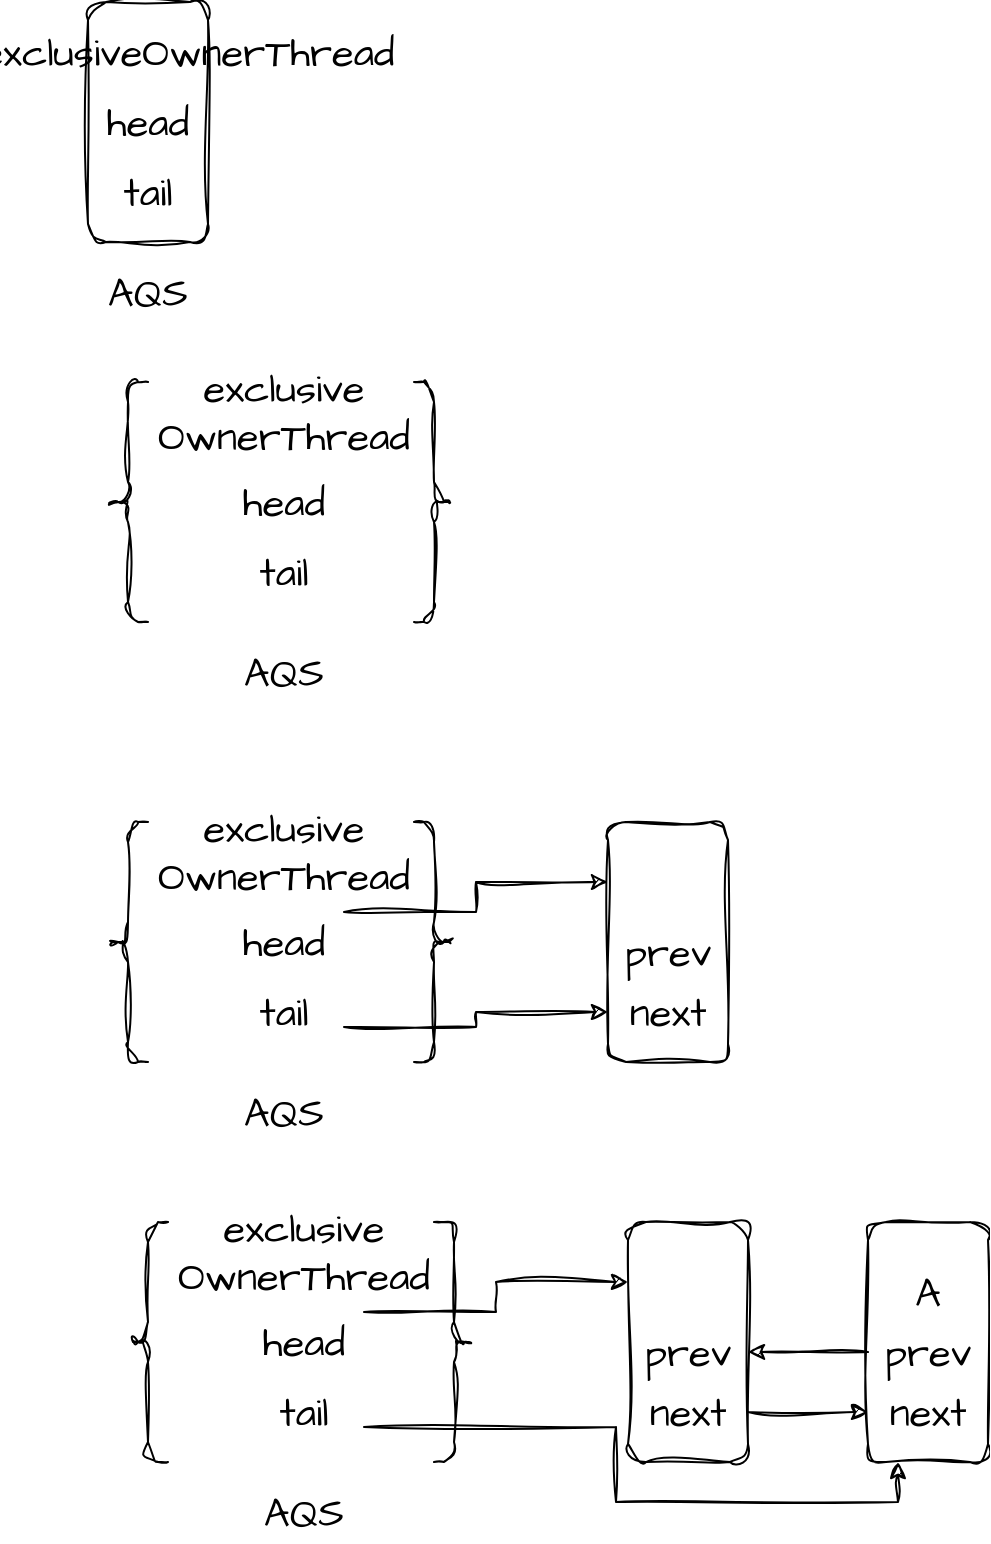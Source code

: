 <mxfile version="21.0.6" type="github">
  <diagram name="第 1 页" id="Jh1NBhiFunuxzFQaFLzN">
    <mxGraphModel dx="1605" dy="860" grid="1" gridSize="10" guides="1" tooltips="1" connect="1" arrows="1" fold="1" page="1" pageScale="1" pageWidth="850" pageHeight="1100" math="0" shadow="0">
      <root>
        <mxCell id="0" />
        <mxCell id="1" parent="0" />
        <mxCell id="8-tahkjjap_dgUBPMCS7-1" value="" style="group" vertex="1" connectable="0" parent="1">
          <mxGeometry x="80" y="90" width="80" height="160" as="geometry" />
        </mxCell>
        <mxCell id="Cfvpk1Pc3l6B2vAfMyVZ-1" value="" style="rounded=1;whiteSpace=wrap;html=1;sketch=1;hachureGap=4;jiggle=2;curveFitting=1;fontFamily=Architects Daughter;fontSource=https%3A%2F%2Ffonts.googleapis.com%2Fcss%3Ffamily%3DArchitects%2BDaughter;fontSize=20;direction=south;" parent="8-tahkjjap_dgUBPMCS7-1" vertex="1">
          <mxGeometry width="60" height="120" as="geometry" />
        </mxCell>
        <mxCell id="Cfvpk1Pc3l6B2vAfMyVZ-2" value="AQS" style="text;html=1;strokeColor=none;fillColor=none;align=center;verticalAlign=middle;whiteSpace=wrap;rounded=0;fontSize=20;fontFamily=Architects Daughter;" parent="8-tahkjjap_dgUBPMCS7-1" vertex="1">
          <mxGeometry y="130" width="60" height="30" as="geometry" />
        </mxCell>
        <mxCell id="Cfvpk1Pc3l6B2vAfMyVZ-3" value="exclusiveOwnerThread" style="text;html=1;strokeColor=none;fillColor=none;align=center;verticalAlign=middle;whiteSpace=wrap;rounded=0;fontSize=20;fontFamily=Architects Daughter;" parent="8-tahkjjap_dgUBPMCS7-1" vertex="1">
          <mxGeometry x="20" y="10" width="60" height="30" as="geometry" />
        </mxCell>
        <mxCell id="Cfvpk1Pc3l6B2vAfMyVZ-4" value="head" style="text;html=1;strokeColor=none;fillColor=none;align=center;verticalAlign=middle;whiteSpace=wrap;rounded=0;fontSize=20;fontFamily=Architects Daughter;" parent="8-tahkjjap_dgUBPMCS7-1" vertex="1">
          <mxGeometry y="45" width="60" height="30" as="geometry" />
        </mxCell>
        <mxCell id="Cfvpk1Pc3l6B2vAfMyVZ-5" value="tail" style="text;html=1;strokeColor=none;fillColor=none;align=center;verticalAlign=middle;whiteSpace=wrap;rounded=0;fontSize=20;fontFamily=Architects Daughter;" parent="8-tahkjjap_dgUBPMCS7-1" vertex="1">
          <mxGeometry y="80" width="60" height="30" as="geometry" />
        </mxCell>
        <mxCell id="8-tahkjjap_dgUBPMCS7-21" value="" style="group" vertex="1" connectable="0" parent="1">
          <mxGeometry x="90" y="280" width="173" height="160" as="geometry" />
        </mxCell>
        <mxCell id="8-tahkjjap_dgUBPMCS7-9" value="" style="shape=curlyBracket;whiteSpace=wrap;html=1;rounded=1;labelPosition=left;verticalLabelPosition=middle;align=right;verticalAlign=middle;sketch=1;hachureGap=4;jiggle=2;curveFitting=1;fontFamily=Architects Daughter;fontSource=https%3A%2F%2Ffonts.googleapis.com%2Fcss%3Ffamily%3DArchitects%2BDaughter;fontSize=20;" vertex="1" parent="8-tahkjjap_dgUBPMCS7-21">
          <mxGeometry width="20" height="120" as="geometry" />
        </mxCell>
        <mxCell id="8-tahkjjap_dgUBPMCS7-13" value="" style="shape=curlyBracket;whiteSpace=wrap;html=1;rounded=1;flipH=1;labelPosition=right;verticalLabelPosition=middle;align=left;verticalAlign=middle;sketch=1;hachureGap=4;jiggle=2;curveFitting=1;fontFamily=Architects Daughter;fontSource=https%3A%2F%2Ffonts.googleapis.com%2Fcss%3Ffamily%3DArchitects%2BDaughter;fontSize=20;" vertex="1" parent="8-tahkjjap_dgUBPMCS7-21">
          <mxGeometry x="153" width="20" height="120" as="geometry" />
        </mxCell>
        <mxCell id="8-tahkjjap_dgUBPMCS7-4" value="AQS" style="text;html=1;strokeColor=none;fillColor=none;align=center;verticalAlign=middle;whiteSpace=wrap;rounded=0;fontSize=20;fontFamily=Architects Daughter;container=0;" vertex="1" parent="8-tahkjjap_dgUBPMCS7-21">
          <mxGeometry x="58" y="130" width="60" height="30" as="geometry" />
        </mxCell>
        <mxCell id="8-tahkjjap_dgUBPMCS7-6" value="head" style="text;html=1;strokeColor=none;fillColor=none;align=center;verticalAlign=middle;whiteSpace=wrap;rounded=0;fontSize=20;fontFamily=Architects Daughter;container=0;" vertex="1" parent="8-tahkjjap_dgUBPMCS7-21">
          <mxGeometry x="58" y="45" width="60" height="30" as="geometry" />
        </mxCell>
        <mxCell id="8-tahkjjap_dgUBPMCS7-7" value="tail" style="text;html=1;strokeColor=none;fillColor=none;align=center;verticalAlign=middle;whiteSpace=wrap;rounded=0;fontSize=20;fontFamily=Architects Daughter;container=0;" vertex="1" parent="8-tahkjjap_dgUBPMCS7-21">
          <mxGeometry x="58" y="80" width="60" height="30" as="geometry" />
        </mxCell>
        <mxCell id="8-tahkjjap_dgUBPMCS7-19" value="exclusive&lt;br&gt;OwnerThread" style="text;html=1;strokeColor=none;fillColor=none;align=center;verticalAlign=middle;whiteSpace=wrap;rounded=0;fontSize=20;fontFamily=Architects Daughter;container=0;" vertex="1" parent="8-tahkjjap_dgUBPMCS7-21">
          <mxGeometry x="58" width="60" height="30" as="geometry" />
        </mxCell>
        <mxCell id="8-tahkjjap_dgUBPMCS7-23" value="" style="group" vertex="1" connectable="0" parent="1">
          <mxGeometry x="90" y="500" width="173" height="160" as="geometry" />
        </mxCell>
        <mxCell id="8-tahkjjap_dgUBPMCS7-24" value="" style="shape=curlyBracket;whiteSpace=wrap;html=1;rounded=1;labelPosition=left;verticalLabelPosition=middle;align=right;verticalAlign=middle;sketch=1;hachureGap=4;jiggle=2;curveFitting=1;fontFamily=Architects Daughter;fontSource=https%3A%2F%2Ffonts.googleapis.com%2Fcss%3Ffamily%3DArchitects%2BDaughter;fontSize=20;" vertex="1" parent="8-tahkjjap_dgUBPMCS7-23">
          <mxGeometry width="20" height="120" as="geometry" />
        </mxCell>
        <mxCell id="8-tahkjjap_dgUBPMCS7-25" value="" style="shape=curlyBracket;whiteSpace=wrap;html=1;rounded=1;flipH=1;labelPosition=right;verticalLabelPosition=middle;align=left;verticalAlign=middle;sketch=1;hachureGap=4;jiggle=2;curveFitting=1;fontFamily=Architects Daughter;fontSource=https%3A%2F%2Ffonts.googleapis.com%2Fcss%3Ffamily%3DArchitects%2BDaughter;fontSize=20;" vertex="1" parent="8-tahkjjap_dgUBPMCS7-23">
          <mxGeometry x="153" width="20" height="120" as="geometry" />
        </mxCell>
        <mxCell id="8-tahkjjap_dgUBPMCS7-26" value="AQS" style="text;html=1;strokeColor=none;fillColor=none;align=center;verticalAlign=middle;whiteSpace=wrap;rounded=0;fontSize=20;fontFamily=Architects Daughter;container=0;" vertex="1" parent="8-tahkjjap_dgUBPMCS7-23">
          <mxGeometry x="58" y="130" width="60" height="30" as="geometry" />
        </mxCell>
        <mxCell id="8-tahkjjap_dgUBPMCS7-27" value="head" style="text;html=1;strokeColor=none;fillColor=none;align=center;verticalAlign=middle;whiteSpace=wrap;rounded=0;fontSize=20;fontFamily=Architects Daughter;container=0;" vertex="1" parent="8-tahkjjap_dgUBPMCS7-23">
          <mxGeometry x="58" y="45" width="60" height="30" as="geometry" />
        </mxCell>
        <mxCell id="8-tahkjjap_dgUBPMCS7-28" value="tail" style="text;html=1;strokeColor=none;fillColor=none;align=center;verticalAlign=middle;whiteSpace=wrap;rounded=0;fontSize=20;fontFamily=Architects Daughter;container=0;" vertex="1" parent="8-tahkjjap_dgUBPMCS7-23">
          <mxGeometry x="58" y="80" width="60" height="30" as="geometry" />
        </mxCell>
        <mxCell id="8-tahkjjap_dgUBPMCS7-29" value="exclusive&lt;br&gt;OwnerThread" style="text;html=1;strokeColor=none;fillColor=none;align=center;verticalAlign=middle;whiteSpace=wrap;rounded=0;fontSize=20;fontFamily=Architects Daughter;container=0;" vertex="1" parent="8-tahkjjap_dgUBPMCS7-23">
          <mxGeometry x="58" width="60" height="30" as="geometry" />
        </mxCell>
        <mxCell id="8-tahkjjap_dgUBPMCS7-60" value="" style="group" vertex="1" connectable="0" parent="1">
          <mxGeometry x="470" y="700" width="60" height="120" as="geometry" />
        </mxCell>
        <mxCell id="8-tahkjjap_dgUBPMCS7-61" value="" style="rounded=1;whiteSpace=wrap;html=1;sketch=1;hachureGap=4;jiggle=2;curveFitting=1;fontFamily=Architects Daughter;fontSource=https%3A%2F%2Ffonts.googleapis.com%2Fcss%3Ffamily%3DArchitects%2BDaughter;fontSize=20;direction=south;container=0;" vertex="1" parent="8-tahkjjap_dgUBPMCS7-60">
          <mxGeometry width="60" height="120" as="geometry" />
        </mxCell>
        <mxCell id="8-tahkjjap_dgUBPMCS7-62" value="prev" style="text;html=1;strokeColor=none;fillColor=none;align=center;verticalAlign=middle;whiteSpace=wrap;rounded=0;fontSize=20;fontFamily=Architects Daughter;container=0;" vertex="1" parent="8-tahkjjap_dgUBPMCS7-60">
          <mxGeometry y="50" width="60" height="30" as="geometry" />
        </mxCell>
        <mxCell id="8-tahkjjap_dgUBPMCS7-63" value="next" style="text;html=1;strokeColor=none;fillColor=none;align=center;verticalAlign=middle;whiteSpace=wrap;rounded=0;fontSize=20;fontFamily=Architects Daughter;container=0;" vertex="1" parent="8-tahkjjap_dgUBPMCS7-60">
          <mxGeometry y="80" width="60" height="30" as="geometry" />
        </mxCell>
        <mxCell id="8-tahkjjap_dgUBPMCS7-73" value="A" style="text;html=1;strokeColor=none;fillColor=none;align=center;verticalAlign=middle;whiteSpace=wrap;rounded=0;fontSize=20;fontFamily=Architects Daughter;" vertex="1" parent="8-tahkjjap_dgUBPMCS7-60">
          <mxGeometry y="20" width="60" height="30" as="geometry" />
        </mxCell>
        <mxCell id="8-tahkjjap_dgUBPMCS7-64" value="" style="group" vertex="1" connectable="0" parent="1">
          <mxGeometry x="340" y="500" width="60" height="120" as="geometry" />
        </mxCell>
        <mxCell id="8-tahkjjap_dgUBPMCS7-65" value="" style="rounded=1;whiteSpace=wrap;html=1;sketch=1;hachureGap=4;jiggle=2;curveFitting=1;fontFamily=Architects Daughter;fontSource=https%3A%2F%2Ffonts.googleapis.com%2Fcss%3Ffamily%3DArchitects%2BDaughter;fontSize=20;direction=south;container=0;" vertex="1" parent="8-tahkjjap_dgUBPMCS7-64">
          <mxGeometry width="60" height="120" as="geometry" />
        </mxCell>
        <mxCell id="8-tahkjjap_dgUBPMCS7-66" value="prev" style="text;html=1;strokeColor=none;fillColor=none;align=center;verticalAlign=middle;whiteSpace=wrap;rounded=0;fontSize=20;fontFamily=Architects Daughter;container=0;" vertex="1" parent="8-tahkjjap_dgUBPMCS7-64">
          <mxGeometry y="50" width="60" height="30" as="geometry" />
        </mxCell>
        <mxCell id="8-tahkjjap_dgUBPMCS7-67" value="next" style="text;html=1;strokeColor=none;fillColor=none;align=center;verticalAlign=middle;whiteSpace=wrap;rounded=0;fontSize=20;fontFamily=Architects Daughter;container=0;" vertex="1" parent="8-tahkjjap_dgUBPMCS7-64">
          <mxGeometry y="80" width="60" height="30" as="geometry" />
        </mxCell>
        <mxCell id="8-tahkjjap_dgUBPMCS7-69" style="edgeStyle=orthogonalEdgeStyle;rounded=0;sketch=1;hachureGap=4;jiggle=2;curveFitting=1;orthogonalLoop=1;jettySize=auto;html=1;exitX=1;exitY=0.75;exitDx=0;exitDy=0;fontFamily=Architects Daughter;fontSource=https%3A%2F%2Ffonts.googleapis.com%2Fcss%3Ffamily%3DArchitects%2BDaughter;fontSize=16;" edge="1" parent="1" source="8-tahkjjap_dgUBPMCS7-28" target="8-tahkjjap_dgUBPMCS7-67">
          <mxGeometry relative="1" as="geometry" />
        </mxCell>
        <mxCell id="8-tahkjjap_dgUBPMCS7-71" style="edgeStyle=orthogonalEdgeStyle;rounded=0;sketch=1;hachureGap=4;jiggle=2;curveFitting=1;orthogonalLoop=1;jettySize=auto;html=1;exitX=1;exitY=0;exitDx=0;exitDy=0;entryX=0.25;entryY=1;entryDx=0;entryDy=0;fontFamily=Architects Daughter;fontSource=https%3A%2F%2Ffonts.googleapis.com%2Fcss%3Ffamily%3DArchitects%2BDaughter;fontSize=16;" edge="1" parent="1" source="8-tahkjjap_dgUBPMCS7-27" target="8-tahkjjap_dgUBPMCS7-65">
          <mxGeometry relative="1" as="geometry">
            <Array as="points">
              <mxPoint x="274" y="545" />
              <mxPoint x="274" y="530" />
            </Array>
          </mxGeometry>
        </mxCell>
        <mxCell id="8-tahkjjap_dgUBPMCS7-74" value="" style="group" vertex="1" connectable="0" parent="1">
          <mxGeometry x="100" y="700" width="173" height="160" as="geometry" />
        </mxCell>
        <mxCell id="8-tahkjjap_dgUBPMCS7-75" value="" style="shape=curlyBracket;whiteSpace=wrap;html=1;rounded=1;labelPosition=left;verticalLabelPosition=middle;align=right;verticalAlign=middle;sketch=1;hachureGap=4;jiggle=2;curveFitting=1;fontFamily=Architects Daughter;fontSource=https%3A%2F%2Ffonts.googleapis.com%2Fcss%3Ffamily%3DArchitects%2BDaughter;fontSize=20;" vertex="1" parent="8-tahkjjap_dgUBPMCS7-74">
          <mxGeometry width="20" height="120" as="geometry" />
        </mxCell>
        <mxCell id="8-tahkjjap_dgUBPMCS7-76" value="" style="shape=curlyBracket;whiteSpace=wrap;html=1;rounded=1;flipH=1;labelPosition=right;verticalLabelPosition=middle;align=left;verticalAlign=middle;sketch=1;hachureGap=4;jiggle=2;curveFitting=1;fontFamily=Architects Daughter;fontSource=https%3A%2F%2Ffonts.googleapis.com%2Fcss%3Ffamily%3DArchitects%2BDaughter;fontSize=20;" vertex="1" parent="8-tahkjjap_dgUBPMCS7-74">
          <mxGeometry x="153" width="20" height="120" as="geometry" />
        </mxCell>
        <mxCell id="8-tahkjjap_dgUBPMCS7-77" value="AQS" style="text;html=1;strokeColor=none;fillColor=none;align=center;verticalAlign=middle;whiteSpace=wrap;rounded=0;fontSize=20;fontFamily=Architects Daughter;container=0;" vertex="1" parent="8-tahkjjap_dgUBPMCS7-74">
          <mxGeometry x="58" y="130" width="60" height="30" as="geometry" />
        </mxCell>
        <mxCell id="8-tahkjjap_dgUBPMCS7-78" value="head" style="text;html=1;strokeColor=none;fillColor=none;align=center;verticalAlign=middle;whiteSpace=wrap;rounded=0;fontSize=20;fontFamily=Architects Daughter;container=0;" vertex="1" parent="8-tahkjjap_dgUBPMCS7-74">
          <mxGeometry x="58" y="45" width="60" height="30" as="geometry" />
        </mxCell>
        <mxCell id="8-tahkjjap_dgUBPMCS7-79" value="tail" style="text;html=1;strokeColor=none;fillColor=none;align=center;verticalAlign=middle;whiteSpace=wrap;rounded=0;fontSize=20;fontFamily=Architects Daughter;container=0;" vertex="1" parent="8-tahkjjap_dgUBPMCS7-74">
          <mxGeometry x="58" y="80" width="60" height="30" as="geometry" />
        </mxCell>
        <mxCell id="8-tahkjjap_dgUBPMCS7-80" value="exclusive&lt;br&gt;OwnerThread" style="text;html=1;strokeColor=none;fillColor=none;align=center;verticalAlign=middle;whiteSpace=wrap;rounded=0;fontSize=20;fontFamily=Architects Daughter;container=0;" vertex="1" parent="8-tahkjjap_dgUBPMCS7-74">
          <mxGeometry x="58" width="60" height="30" as="geometry" />
        </mxCell>
        <mxCell id="8-tahkjjap_dgUBPMCS7-81" value="" style="group" vertex="1" connectable="0" parent="1">
          <mxGeometry x="350" y="700" width="60" height="120" as="geometry" />
        </mxCell>
        <mxCell id="8-tahkjjap_dgUBPMCS7-82" value="" style="rounded=1;whiteSpace=wrap;html=1;sketch=1;hachureGap=4;jiggle=2;curveFitting=1;fontFamily=Architects Daughter;fontSource=https%3A%2F%2Ffonts.googleapis.com%2Fcss%3Ffamily%3DArchitects%2BDaughter;fontSize=20;direction=south;container=0;" vertex="1" parent="8-tahkjjap_dgUBPMCS7-81">
          <mxGeometry width="60" height="120" as="geometry" />
        </mxCell>
        <mxCell id="8-tahkjjap_dgUBPMCS7-83" value="prev" style="text;html=1;strokeColor=none;fillColor=none;align=center;verticalAlign=middle;whiteSpace=wrap;rounded=0;fontSize=20;fontFamily=Architects Daughter;container=0;" vertex="1" parent="8-tahkjjap_dgUBPMCS7-81">
          <mxGeometry y="50" width="60" height="30" as="geometry" />
        </mxCell>
        <mxCell id="8-tahkjjap_dgUBPMCS7-84" value="next" style="text;html=1;strokeColor=none;fillColor=none;align=center;verticalAlign=middle;whiteSpace=wrap;rounded=0;fontSize=20;fontFamily=Architects Daughter;container=0;" vertex="1" parent="8-tahkjjap_dgUBPMCS7-81">
          <mxGeometry y="80" width="60" height="30" as="geometry" />
        </mxCell>
        <mxCell id="8-tahkjjap_dgUBPMCS7-86" style="edgeStyle=orthogonalEdgeStyle;rounded=0;sketch=1;hachureGap=4;jiggle=2;curveFitting=1;orthogonalLoop=1;jettySize=auto;html=1;exitX=1;exitY=0;exitDx=0;exitDy=0;entryX=0.25;entryY=1;entryDx=0;entryDy=0;fontFamily=Architects Daughter;fontSource=https%3A%2F%2Ffonts.googleapis.com%2Fcss%3Ffamily%3DArchitects%2BDaughter;fontSize=16;" edge="1" parent="1" source="8-tahkjjap_dgUBPMCS7-78" target="8-tahkjjap_dgUBPMCS7-82">
          <mxGeometry relative="1" as="geometry">
            <Array as="points">
              <mxPoint x="284" y="745" />
              <mxPoint x="284" y="730" />
            </Array>
          </mxGeometry>
        </mxCell>
        <mxCell id="8-tahkjjap_dgUBPMCS7-87" style="edgeStyle=orthogonalEdgeStyle;rounded=0;sketch=1;hachureGap=4;jiggle=2;curveFitting=1;orthogonalLoop=1;jettySize=auto;html=1;exitX=1;exitY=0.75;exitDx=0;exitDy=0;entryX=1;entryY=0.75;entryDx=0;entryDy=0;fontFamily=Architects Daughter;fontSource=https%3A%2F%2Ffonts.googleapis.com%2Fcss%3Ffamily%3DArchitects%2BDaughter;fontSize=16;" edge="1" parent="1" source="8-tahkjjap_dgUBPMCS7-79" target="8-tahkjjap_dgUBPMCS7-61">
          <mxGeometry relative="1" as="geometry" />
        </mxCell>
        <mxCell id="8-tahkjjap_dgUBPMCS7-88" style="edgeStyle=orthogonalEdgeStyle;rounded=0;sketch=1;hachureGap=4;jiggle=2;curveFitting=1;orthogonalLoop=1;jettySize=auto;html=1;exitX=0;exitY=0.5;exitDx=0;exitDy=0;entryX=1;entryY=0.5;entryDx=0;entryDy=0;fontFamily=Architects Daughter;fontSource=https%3A%2F%2Ffonts.googleapis.com%2Fcss%3Ffamily%3DArchitects%2BDaughter;fontSize=16;" edge="1" parent="1" source="8-tahkjjap_dgUBPMCS7-62" target="8-tahkjjap_dgUBPMCS7-83">
          <mxGeometry relative="1" as="geometry" />
        </mxCell>
        <mxCell id="8-tahkjjap_dgUBPMCS7-89" style="edgeStyle=orthogonalEdgeStyle;rounded=0;sketch=1;hachureGap=4;jiggle=2;curveFitting=1;orthogonalLoop=1;jettySize=auto;html=1;exitX=1;exitY=0.5;exitDx=0;exitDy=0;fontFamily=Architects Daughter;fontSource=https%3A%2F%2Ffonts.googleapis.com%2Fcss%3Ffamily%3DArchitects%2BDaughter;fontSize=16;" edge="1" parent="1" source="8-tahkjjap_dgUBPMCS7-84" target="8-tahkjjap_dgUBPMCS7-63">
          <mxGeometry relative="1" as="geometry" />
        </mxCell>
      </root>
    </mxGraphModel>
  </diagram>
</mxfile>
